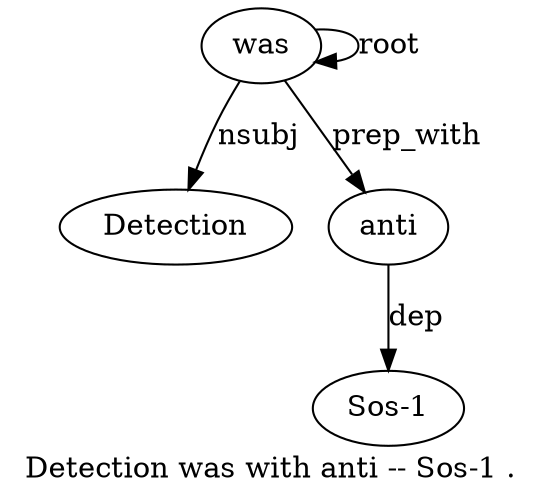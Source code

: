 digraph "Detection was with anti -- Sos-1 ." {
label="Detection was with anti -- Sos-1 .";
was2 [style=filled, fillcolor=white, label=was];
Detection1 [style=filled, fillcolor=white, label=Detection];
was2 -> Detection1  [label=nsubj];
was2 -> was2  [label=root];
anti4 [style=filled, fillcolor=white, label=anti];
was2 -> anti4  [label=prep_with];
"Sos-16" [style=filled, fillcolor=white, label="Sos-1"];
anti4 -> "Sos-16"  [label=dep];
}
